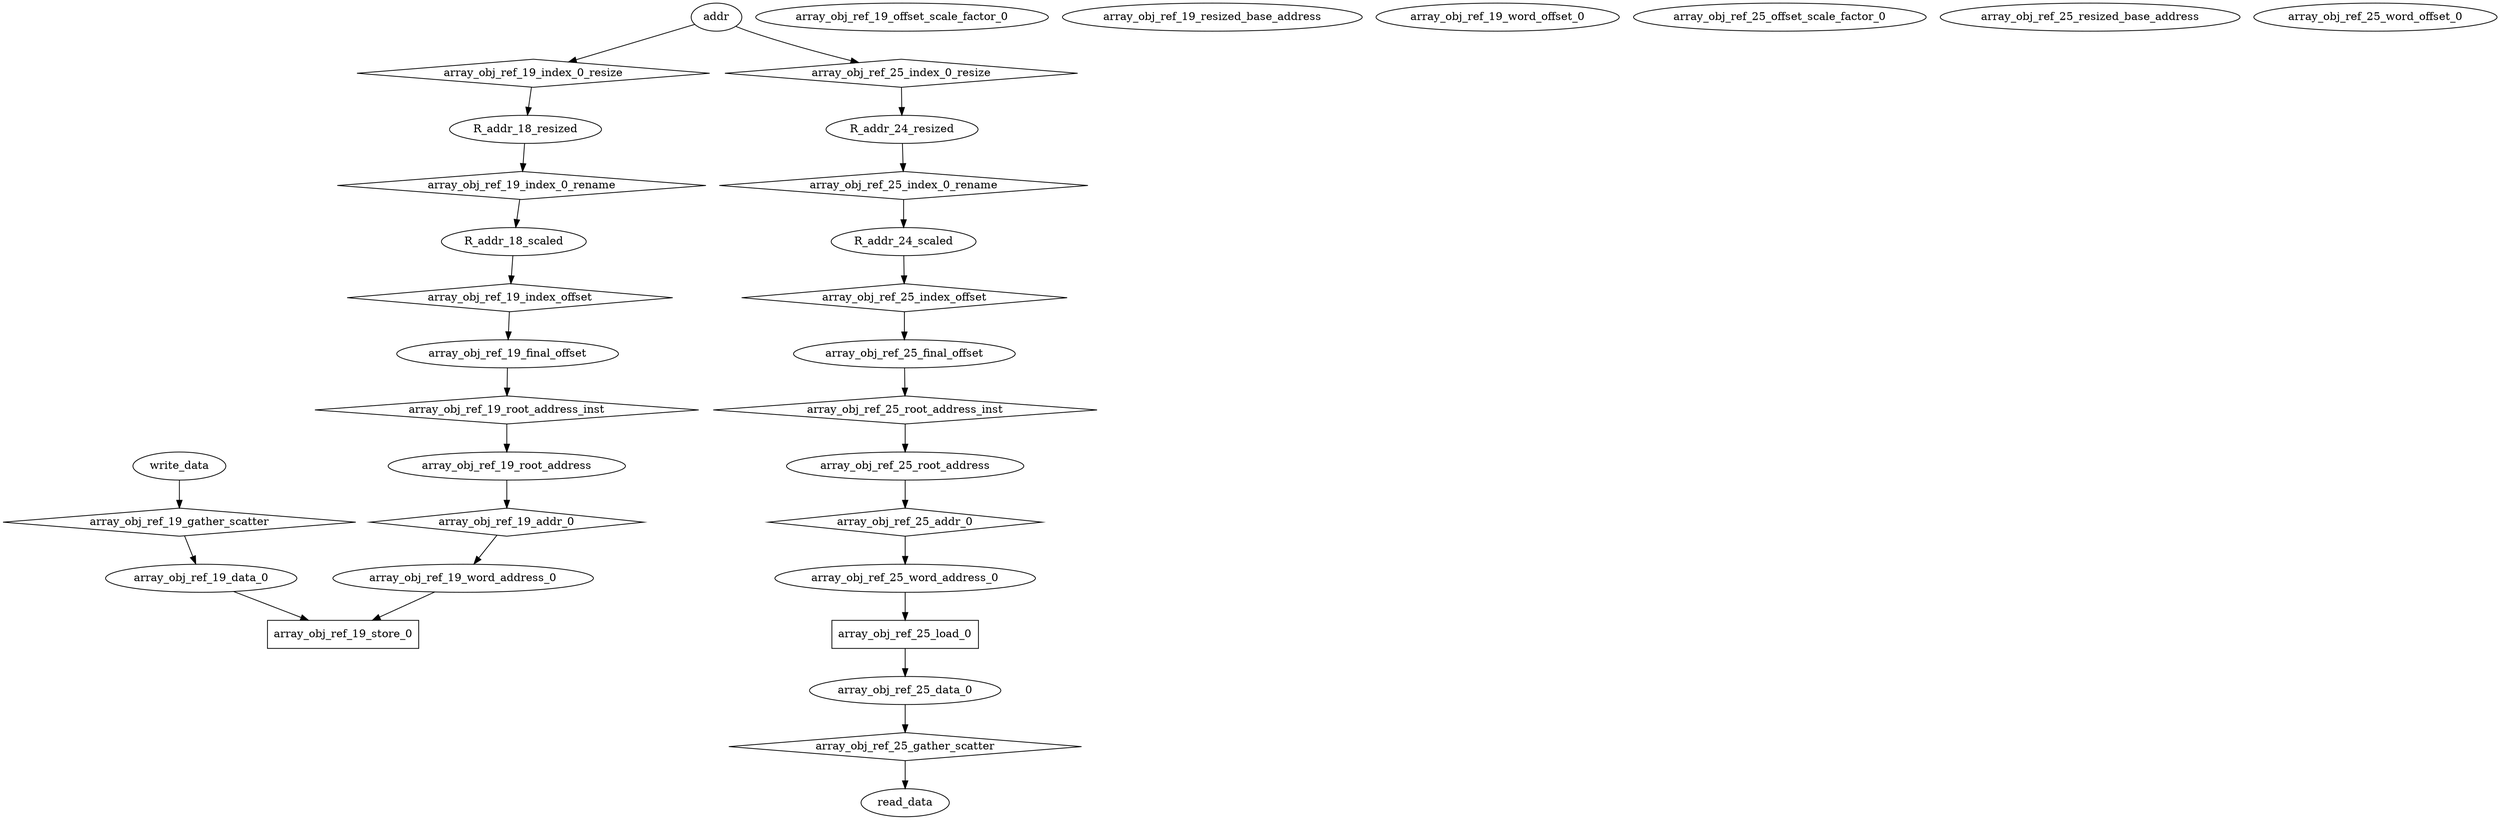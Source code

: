 digraph data_path {
  R_addr_18_resized [shape=ellipse];
  R_addr_18_scaled [shape=ellipse];
  R_addr_24_resized [shape=ellipse];
  R_addr_24_scaled [shape=ellipse];
  array_obj_ref_19_data_0 [shape=ellipse];
  array_obj_ref_19_final_offset [shape=ellipse];
  array_obj_ref_19_offset_scale_factor_0 [shape=ellipse];
  array_obj_ref_19_resized_base_address [shape=ellipse];
  array_obj_ref_19_root_address [shape=ellipse];
  array_obj_ref_19_word_address_0 [shape=ellipse];
  array_obj_ref_19_word_offset_0 [shape=ellipse];
  array_obj_ref_25_data_0 [shape=ellipse];
  array_obj_ref_25_final_offset [shape=ellipse];
  array_obj_ref_25_offset_scale_factor_0 [shape=ellipse];
  array_obj_ref_25_resized_base_address [shape=ellipse];
  array_obj_ref_25_root_address [shape=ellipse];
  array_obj_ref_25_word_address_0 [shape=ellipse];
  array_obj_ref_25_word_offset_0 [shape=ellipse];
  array_obj_ref_19_addr_0 [shape=diamond];
array_obj_ref_19_root_address  -> array_obj_ref_19_addr_0;
array_obj_ref_19_addr_0 -> array_obj_ref_19_word_address_0;
  array_obj_ref_19_gather_scatter [shape=diamond];
write_data  -> array_obj_ref_19_gather_scatter;
array_obj_ref_19_gather_scatter -> array_obj_ref_19_data_0;
  array_obj_ref_19_index_0_rename [shape=diamond];
R_addr_18_resized  -> array_obj_ref_19_index_0_rename;
array_obj_ref_19_index_0_rename -> R_addr_18_scaled;
  array_obj_ref_19_index_0_resize [shape=diamond];
addr  -> array_obj_ref_19_index_0_resize;
array_obj_ref_19_index_0_resize -> R_addr_18_resized;
  array_obj_ref_19_index_offset [shape=diamond];
R_addr_18_scaled  -> array_obj_ref_19_index_offset;
array_obj_ref_19_index_offset -> array_obj_ref_19_final_offset;
  array_obj_ref_19_root_address_inst [shape=diamond];
array_obj_ref_19_final_offset  -> array_obj_ref_19_root_address_inst;
array_obj_ref_19_root_address_inst -> array_obj_ref_19_root_address;
  array_obj_ref_19_store_0 [shape=rectangle];
array_obj_ref_19_word_address_0  -> array_obj_ref_19_store_0;
array_obj_ref_19_data_0  -> array_obj_ref_19_store_0;
  array_obj_ref_25_addr_0 [shape=diamond];
array_obj_ref_25_root_address  -> array_obj_ref_25_addr_0;
array_obj_ref_25_addr_0 -> array_obj_ref_25_word_address_0;
  array_obj_ref_25_gather_scatter [shape=diamond];
array_obj_ref_25_data_0  -> array_obj_ref_25_gather_scatter;
array_obj_ref_25_gather_scatter -> read_data;
  array_obj_ref_25_index_0_rename [shape=diamond];
R_addr_24_resized  -> array_obj_ref_25_index_0_rename;
array_obj_ref_25_index_0_rename -> R_addr_24_scaled;
  array_obj_ref_25_index_0_resize [shape=diamond];
addr  -> array_obj_ref_25_index_0_resize;
array_obj_ref_25_index_0_resize -> R_addr_24_resized;
  array_obj_ref_25_index_offset [shape=diamond];
R_addr_24_scaled  -> array_obj_ref_25_index_offset;
array_obj_ref_25_index_offset -> array_obj_ref_25_final_offset;
  array_obj_ref_25_load_0 [shape=rectangle];
array_obj_ref_25_word_address_0  -> array_obj_ref_25_load_0;
array_obj_ref_25_load_0 -> array_obj_ref_25_data_0;
  array_obj_ref_25_root_address_inst [shape=diamond];
array_obj_ref_25_final_offset  -> array_obj_ref_25_root_address_inst;
array_obj_ref_25_root_address_inst -> array_obj_ref_25_root_address;
}
